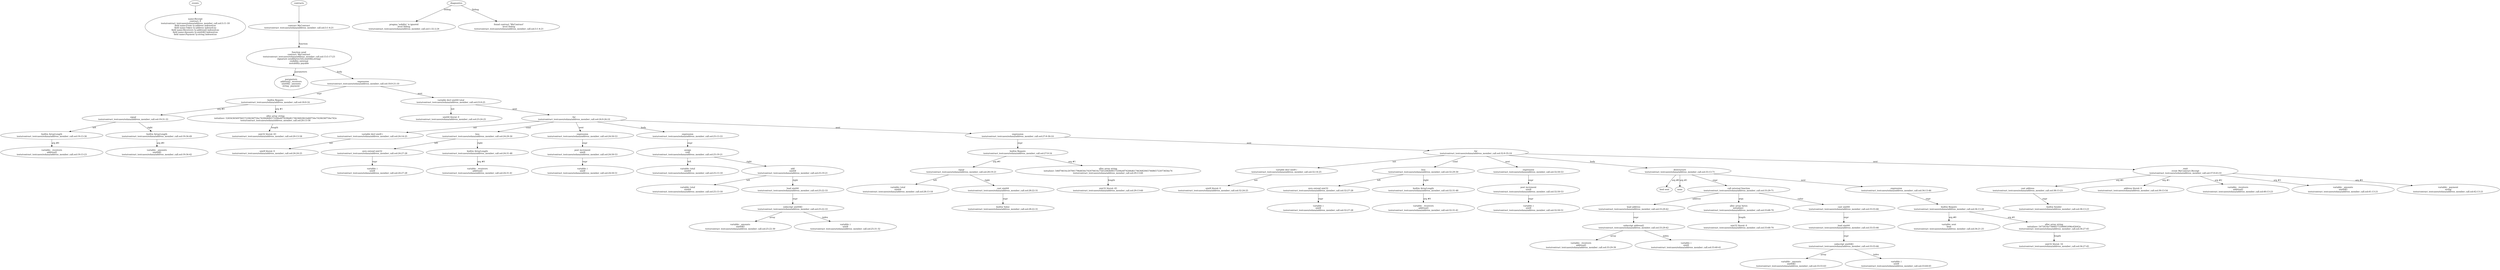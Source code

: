 strict digraph "tests/contract_testcases/solana/address_member_call.sol" {
	Receipt [label="name:Receipt\ncontract: 0\ntests/contract_testcases/solana/address_member_call.sol:5:11-18\nfield name:From ty:address indexed:no\nfield name:Token ty:address indexed:no\nfield name:Receivers ty:address[] indexed:no\nfield name:Amounts ty:uint64[] indexed:no\nfield name:Payment ty:string indexed:no"]
	contract [label="contract MyContract\ntests/contract_testcases/solana/address_member_call.sol:3:1-4:21"]
	send [label="function send\ncontract: MyContract\ntests/contract_testcases/solana/address_member_call.sol:13:5-17:23\nsignature send(bytes32[],uint64[],string)\nvisibility external\nmutability payable"]
	parameters [label="parameters\naddress[] _receivers\nuint64[] _amounts\nstring _payment"]
	expr [label="expression\ntests/contract_testcases/solana/address_member_call.sol:18:9-21:10"]
	builtins [label="builtin Require\ntests/contract_testcases/solana/address_member_call.sol:18:9-16"]
	equal [label="equal\ntests/contract_testcases/solana/address_member_call.sol:19:31-33"]
	builtins_10 [label="builtin ArrayLength\ntests/contract_testcases/solana/address_member_call.sol:19:13-30"]
	variable [label="variable: _receivers\naddress[]\ntests/contract_testcases/solana/address_member_call.sol:19:13-23"]
	builtins_12 [label="builtin ArrayLength\ntests/contract_testcases/solana/address_member_call.sol:19:34-49"]
	variable_13 [label="variable: _amounts\nuint64[]\ntests/contract_testcases/solana/address_member_call.sol:19:34-42"]
	alloc_array [label="alloc array string\ninitializer: 526563656976657220636f756e7420646f6573206e6f74206d6174636820616d6f756e7420636f756e742e\ntests/contract_testcases/solana/address_member_call.sol:20:13-58"]
	number_literal [label="uint32 literal: 43\ntests/contract_testcases/solana/address_member_call.sol:20:13-58"]
	var_decl [label="variable decl uint64 total\ntests/contract_testcases/solana/address_member_call.sol:23:9-25"]
	number_literal_17 [label="uint64 literal: 0\ntests/contract_testcases/solana/address_member_call.sol:23:24-25"]
	for [label="for\ntests/contract_testcases/solana/address_member_call.sol:24:9-26:10"]
	var_decl_19 [label="variable decl uint8 i\ntests/contract_testcases/solana/address_member_call.sol:24:14-25"]
	number_literal_20 [label="uint8 literal: 0\ntests/contract_testcases/solana/address_member_call.sol:24:24-25"]
	less [label="less\ntests/contract_testcases/solana/address_member_call.sol:24:29-30"]
	zero_ext [label="zero extend uint32\ntests/contract_testcases/solana/address_member_call.sol:24:27-28"]
	variable_23 [label="variable: i\nuint8\ntests/contract_testcases/solana/address_member_call.sol:24:27-28"]
	builtins_24 [label="builtin ArrayLength\ntests/contract_testcases/solana/address_member_call.sol:24:31-48"]
	variable_25 [label="variable: _receivers\naddress[]\ntests/contract_testcases/solana/address_member_call.sol:24:31-41"]
	expr_26 [label="expression\ntests/contract_testcases/solana/address_member_call.sol:24:50-53"]
	post_increment [label="post increment\nuint8\ntests/contract_testcases/solana/address_member_call.sol:24:50-53"]
	variable_28 [label="variable: i\nuint8\ntests/contract_testcases/solana/address_member_call.sol:24:50-51"]
	expr_29 [label="expression\ntests/contract_testcases/solana/address_member_call.sol:25:13-33"]
	assign [label="assign\nvoid\ntests/contract_testcases/solana/address_member_call.sol:25:19-21"]
	variable_31 [label="variable: total\nuint64\ntests/contract_testcases/solana/address_member_call.sol:25:13-18"]
	add [label="add\nuint64\ntests/contract_testcases/solana/address_member_call.sol:25:19-21"]
	variable_33 [label="variable: total\nuint64\ntests/contract_testcases/solana/address_member_call.sol:25:13-18"]
	load [label="load uint64\ntests/contract_testcases/solana/address_member_call.sol:25:22-33"]
	subscript [label="subscript uint64[]\ntests/contract_testcases/solana/address_member_call.sol:25:22-33"]
	variable_36 [label="variable: _amounts\nuint64[]\ntests/contract_testcases/solana/address_member_call.sol:25:22-30"]
	variable_37 [label="variable: i\nuint8\ntests/contract_testcases/solana/address_member_call.sol:25:31-32"]
	expr_38 [label="expression\ntests/contract_testcases/solana/address_member_call.sol:27:9-30:10"]
	builtins_39 [label="builtin Require\ntests/contract_testcases/solana/address_member_call.sol:27:9-16"]
	equal_40 [label="equal\ntests/contract_testcases/solana/address_member_call.sol:28:19-21"]
	variable_41 [label="variable: total\nuint64\ntests/contract_testcases/solana/address_member_call.sol:28:13-18"]
	cast [label="cast uint64\ntests/contract_testcases/solana/address_member_call.sol:28:22-31"]
	builtins_43 [label="builtin Value\ntests/contract_testcases/solana/address_member_call.sol:28:22-31"]
	alloc_array_44 [label="alloc array string\ninitializer: 546f74616c207061796d656e742076616c756520646f6573206e6f74206d617463682065746865722073656e74\ntests/contract_testcases/solana/address_member_call.sol:29:13-60"]
	number_literal_45 [label="uint32 literal: 45\ntests/contract_testcases/solana/address_member_call.sol:29:13-60"]
	for_46 [label="for\ntests/contract_testcases/solana/address_member_call.sol:32:9-35:10"]
	var_decl_47 [label="variable decl uint8 i\ntests/contract_testcases/solana/address_member_call.sol:32:14-25"]
	number_literal_48 [label="uint8 literal: 0\ntests/contract_testcases/solana/address_member_call.sol:32:24-25"]
	less_49 [label="less\ntests/contract_testcases/solana/address_member_call.sol:32:29-30"]
	zero_ext_50 [label="zero extend uint32\ntests/contract_testcases/solana/address_member_call.sol:32:27-28"]
	variable_51 [label="variable: i\nuint8\ntests/contract_testcases/solana/address_member_call.sol:32:27-28"]
	builtins_52 [label="builtin ArrayLength\ntests/contract_testcases/solana/address_member_call.sol:32:31-48"]
	variable_53 [label="variable: _receivers\naddress[]\ntests/contract_testcases/solana/address_member_call.sol:32:31-41"]
	expr_54 [label="expression\ntests/contract_testcases/solana/address_member_call.sol:32:50-53"]
	post_increment_55 [label="post increment\nuint8\ntests/contract_testcases/solana/address_member_call.sol:32:50-53"]
	variable_56 [label="variable: i\nuint8\ntests/contract_testcases/solana/address_member_call.sol:32:50-51"]
	destructure [label="destructure\ntests/contract_testcases/solana/address_member_call.sol:33:13-71"]
	param [label="bool sent"]
	none [label="none"]
	call_external_function [label="call external function\ntests/contract_testcases/solana/address_member_call.sol:33:29-71"]
	load_61 [label="load address\ntests/contract_testcases/solana/address_member_call.sol:33:29-42"]
	subscript_62 [label="subscript address[]\ntests/contract_testcases/solana/address_member_call.sol:33:29-42"]
	variable_63 [label="variable: _receivers\naddress[]\ntests/contract_testcases/solana/address_member_call.sol:33:29-39"]
	variable_64 [label="variable: i\nuint8\ntests/contract_testcases/solana/address_member_call.sol:33:40-41"]
	alloc_array_65 [label="alloc array bytes\ninitializer: \ntests/contract_testcases/solana/address_member_call.sol:33:68-70"]
	number_literal_66 [label="uint32 literal: 0\ntests/contract_testcases/solana/address_member_call.sol:33:68-70"]
	cast_67 [label="cast uint64\ntests/contract_testcases/solana/address_member_call.sol:33:55-66"]
	load_68 [label="load uint64\ntests/contract_testcases/solana/address_member_call.sol:33:55-66"]
	subscript_69 [label="subscript uint64[]\ntests/contract_testcases/solana/address_member_call.sol:33:55-66"]
	variable_70 [label="variable: _amounts\nuint64[]\ntests/contract_testcases/solana/address_member_call.sol:33:55-63"]
	variable_71 [label="variable: i\nuint8\ntests/contract_testcases/solana/address_member_call.sol:33:64-65"]
	expr_72 [label="expression\ntests/contract_testcases/solana/address_member_call.sol:34:13-46"]
	builtins_73 [label="builtin Require\ntests/contract_testcases/solana/address_member_call.sol:34:13-20"]
	variable_74 [label="variable: sent\nbool\ntests/contract_testcases/solana/address_member_call.sol:34:21-25"]
	alloc_array_75 [label="alloc array string\ninitializer: 5472616e73666572206661696c65642e\ntests/contract_testcases/solana/address_member_call.sol:34:27-45"]
	number_literal_76 [label="uint32 literal: 16\ntests/contract_testcases/solana/address_member_call.sol:34:27-45"]
	emit [label="emit\nevent MyContract.Receipt\ntests/contract_testcases/solana/address_member_call.sol:37:9-43:10"]
	cast_78 [label="cast address\ntests/contract_testcases/solana/address_member_call.sol:38:13-23"]
	builtins_79 [label="builtin Sender\ntests/contract_testcases/solana/address_member_call.sol:38:13-23"]
	number_literal_80 [label="address literal: 0\ntests/contract_testcases/solana/address_member_call.sol:39:13-54"]
	variable_81 [label="variable: _receivers\naddress[]\ntests/contract_testcases/solana/address_member_call.sol:40:13-23"]
	variable_82 [label="variable: _amounts\nuint64[]\ntests/contract_testcases/solana/address_member_call.sol:41:13-21"]
	variable_83 [label="variable: _payment\nstring\ntests/contract_testcases/solana/address_member_call.sol:42:13-21"]
	diagnostic [label="pragma ‘solidity’ is ignored\nlevel Debug\ntests/contract_testcases/solana/address_member_call.sol:1:32-2:24"]
	diagnostic_86 [label="found contract ‘MyContract’\nlevel Debug\ntests/contract_testcases/solana/address_member_call.sol:3:1-4:21"]
	events -> Receipt
	contracts -> contract
	contract -> send [label="function"]
	send -> parameters [label="parameters"]
	send -> expr [label="body"]
	expr -> builtins [label="expr"]
	builtins -> equal [label="arg #0"]
	equal -> builtins_10 [label="left"]
	builtins_10 -> variable [label="arg #0"]
	equal -> builtins_12 [label="right"]
	builtins_12 -> variable_13 [label="arg #0"]
	builtins -> alloc_array [label="arg #1"]
	alloc_array -> number_literal [label="length"]
	expr -> var_decl [label="next"]
	var_decl -> number_literal_17 [label="init"]
	var_decl -> for [label="next"]
	for -> var_decl_19 [label="init"]
	var_decl_19 -> number_literal_20 [label="init"]
	for -> less [label="cond"]
	less -> zero_ext [label="left"]
	zero_ext -> variable_23 [label="expr"]
	less -> builtins_24 [label="right"]
	builtins_24 -> variable_25 [label="arg #0"]
	for -> expr_26 [label="next"]
	expr_26 -> post_increment [label="expr"]
	post_increment -> variable_28 [label="expr"]
	for -> expr_29 [label="body"]
	expr_29 -> assign [label="expr"]
	assign -> variable_31 [label="left"]
	assign -> add [label="right"]
	add -> variable_33 [label="left"]
	add -> load [label="right"]
	load -> subscript [label="expr"]
	subscript -> variable_36 [label="array"]
	subscript -> variable_37 [label="index"]
	for -> expr_38 [label="next"]
	expr_38 -> builtins_39 [label="expr"]
	builtins_39 -> equal_40 [label="arg #0"]
	equal_40 -> variable_41 [label="left"]
	equal_40 -> cast [label="right"]
	cast -> builtins_43 [label="expr"]
	builtins_39 -> alloc_array_44 [label="arg #1"]
	alloc_array_44 -> number_literal_45 [label="length"]
	expr_38 -> for_46 [label="next"]
	for_46 -> var_decl_47 [label="init"]
	var_decl_47 -> number_literal_48 [label="init"]
	for_46 -> less_49 [label="cond"]
	less_49 -> zero_ext_50 [label="left"]
	zero_ext_50 -> variable_51 [label="expr"]
	less_49 -> builtins_52 [label="right"]
	builtins_52 -> variable_53 [label="arg #0"]
	for_46 -> expr_54 [label="next"]
	expr_54 -> post_increment_55 [label="expr"]
	post_increment_55 -> variable_56 [label="expr"]
	for_46 -> destructure [label="body"]
	destructure -> param [label="arg #0"]
	destructure -> none [label="arg #1"]
	destructure -> call_external_function [label="expr"]
	call_external_function -> load_61 [label="address"]
	load_61 -> subscript_62 [label="expr"]
	subscript_62 -> variable_63 [label="array"]
	subscript_62 -> variable_64 [label="index"]
	call_external_function -> alloc_array_65 [label="args"]
	alloc_array_65 -> number_literal_66 [label="length"]
	call_external_function -> cast_67 [label="value"]
	cast_67 -> load_68 [label="expr"]
	load_68 -> subscript_69 [label="expr"]
	subscript_69 -> variable_70 [label="array"]
	subscript_69 -> variable_71 [label="index"]
	destructure -> expr_72 [label="next"]
	expr_72 -> builtins_73 [label="expr"]
	builtins_73 -> variable_74 [label="arg #0"]
	builtins_73 -> alloc_array_75 [label="arg #1"]
	alloc_array_75 -> number_literal_76 [label="length"]
	for_46 -> emit [label="next"]
	emit -> cast_78 [label="arg #0"]
	cast_78 -> builtins_79 [label="expr"]
	emit -> number_literal_80 [label="arg #1"]
	emit -> variable_81 [label="arg #2"]
	emit -> variable_82 [label="arg #3"]
	emit -> variable_83 [label="arg #4"]
	diagnostics -> diagnostic [label="Debug"]
	diagnostics -> diagnostic_86 [label="Debug"]
}
